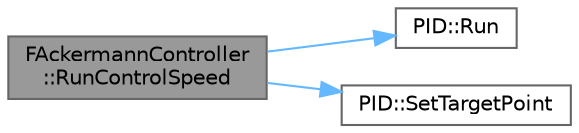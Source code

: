 digraph "FAckermannController::RunControlSpeed"
{
 // INTERACTIVE_SVG=YES
 // LATEX_PDF_SIZE
  bgcolor="transparent";
  edge [fontname=Helvetica,fontsize=10,labelfontname=Helvetica,labelfontsize=10];
  node [fontname=Helvetica,fontsize=10,shape=box,height=0.2,width=0.4];
  rankdir="LR";
  Node1 [id="Node000001",label="FAckermannController\l::RunControlSpeed",height=0.2,width=0.4,color="gray40", fillcolor="grey60", style="filled", fontcolor="black",tooltip=" "];
  Node1 -> Node2 [id="edge1_Node000001_Node000002",color="steelblue1",style="solid",tooltip=" "];
  Node2 [id="Node000002",label="PID::Run",height=0.2,width=0.4,color="grey40", fillcolor="white", style="filled",URL="$d8/da9/classPID.html#af6256fb4ab458508e5cf647cce699e00",tooltip=" "];
  Node1 -> Node3 [id="edge2_Node000001_Node000003",color="steelblue1",style="solid",tooltip=" "];
  Node3 [id="Node000003",label="PID::SetTargetPoint",height=0.2,width=0.4,color="grey40", fillcolor="white", style="filled",URL="$d8/da9/classPID.html#abea9156ba28794984e3145dcf02f976a",tooltip=" "];
}
